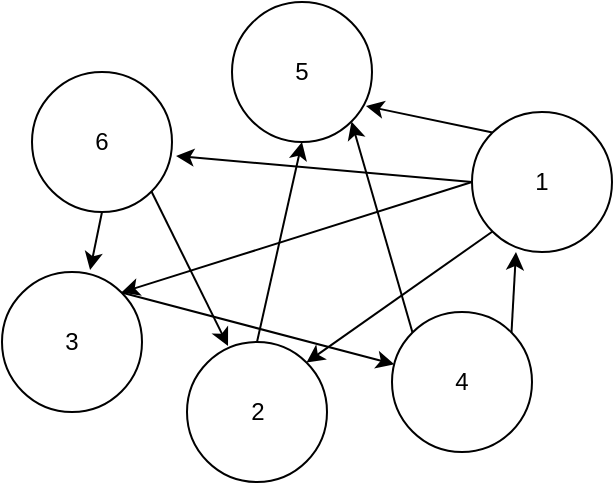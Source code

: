 <mxfile version="12.2.4"><diagram id="IVFqVV-wzUgree9NVeZZ"><mxGraphModel dx="629" dy="262" grid="1" gridSize="10" guides="1" tooltips="1" connect="1" arrows="1" fold="1" page="1" pageScale="1" pageWidth="850" pageHeight="1100" math="0" shadow="0"><root><mxCell id="0"/><mxCell id="1" parent="0"/><mxCell id="8" style="rounded=0;orthogonalLoop=1;jettySize=auto;html=1;exitX=1;exitY=1;exitDx=0;exitDy=0;entryX=0.293;entryY=0.029;entryDx=0;entryDy=0;entryPerimeter=0;" edge="1" parent="1" source="2" target="4"><mxGeometry relative="1" as="geometry"/></mxCell><mxCell id="15" style="edgeStyle=none;rounded=0;orthogonalLoop=1;jettySize=auto;html=1;exitX=0.5;exitY=1;exitDx=0;exitDy=0;entryX=0.629;entryY=-0.014;entryDx=0;entryDy=0;entryPerimeter=0;" edge="1" parent="1" source="2" target="5"><mxGeometry relative="1" as="geometry"/></mxCell><mxCell id="2" value="6" style="ellipse;whiteSpace=wrap;html=1;" vertex="1" parent="1"><mxGeometry x="80" y="60" width="70" height="70" as="geometry"/></mxCell><mxCell id="10" style="edgeStyle=none;rounded=0;orthogonalLoop=1;jettySize=auto;html=1;exitX=0;exitY=0;exitDx=0;exitDy=0;entryX=0.957;entryY=0.743;entryDx=0;entryDy=0;entryPerimeter=0;" edge="1" parent="1" source="3" target="7"><mxGeometry relative="1" as="geometry"/></mxCell><mxCell id="12" style="edgeStyle=none;rounded=0;orthogonalLoop=1;jettySize=auto;html=1;exitX=0;exitY=0.5;exitDx=0;exitDy=0;entryX=1;entryY=0;entryDx=0;entryDy=0;" edge="1" parent="1" source="3" target="5"><mxGeometry relative="1" as="geometry"/></mxCell><mxCell id="14" style="edgeStyle=none;rounded=0;orthogonalLoop=1;jettySize=auto;html=1;exitX=0;exitY=0.5;exitDx=0;exitDy=0;entryX=1.029;entryY=0.6;entryDx=0;entryDy=0;entryPerimeter=0;" edge="1" parent="1" source="3" target="2"><mxGeometry relative="1" as="geometry"/></mxCell><mxCell id="16" style="edgeStyle=none;rounded=0;orthogonalLoop=1;jettySize=auto;html=1;exitX=0;exitY=1;exitDx=0;exitDy=0;entryX=1;entryY=0;entryDx=0;entryDy=0;" edge="1" parent="1" source="3" target="4"><mxGeometry relative="1" as="geometry"/></mxCell><mxCell id="3" value="1" style="ellipse;whiteSpace=wrap;html=1;" vertex="1" parent="1"><mxGeometry x="300" y="80" width="70" height="70" as="geometry"/></mxCell><mxCell id="11" style="edgeStyle=none;rounded=0;orthogonalLoop=1;jettySize=auto;html=1;exitX=0.5;exitY=0;exitDx=0;exitDy=0;entryX=0.5;entryY=1;entryDx=0;entryDy=0;" edge="1" parent="1" source="4" target="7"><mxGeometry relative="1" as="geometry"/></mxCell><mxCell id="4" value="2" style="ellipse;whiteSpace=wrap;html=1;" vertex="1" parent="1"><mxGeometry x="157.5" y="195" width="70" height="70" as="geometry"/></mxCell><mxCell id="9" style="edgeStyle=none;rounded=0;orthogonalLoop=1;jettySize=auto;html=1;exitX=1;exitY=0;exitDx=0;exitDy=0;" edge="1" parent="1" source="5" target="6"><mxGeometry relative="1" as="geometry"/></mxCell><mxCell id="5" value="3" style="ellipse;whiteSpace=wrap;html=1;" vertex="1" parent="1"><mxGeometry x="65" y="160" width="70" height="70" as="geometry"/></mxCell><mxCell id="13" style="edgeStyle=none;rounded=0;orthogonalLoop=1;jettySize=auto;html=1;exitX=1;exitY=0;exitDx=0;exitDy=0;entryX=0.314;entryY=1;entryDx=0;entryDy=0;entryPerimeter=0;" edge="1" parent="1" source="6" target="3"><mxGeometry relative="1" as="geometry"/></mxCell><mxCell id="17" style="edgeStyle=none;rounded=0;orthogonalLoop=1;jettySize=auto;html=1;exitX=0;exitY=0;exitDx=0;exitDy=0;entryX=1;entryY=1;entryDx=0;entryDy=0;" edge="1" parent="1" source="6" target="7"><mxGeometry relative="1" as="geometry"/></mxCell><mxCell id="6" value="4" style="ellipse;whiteSpace=wrap;html=1;" vertex="1" parent="1"><mxGeometry x="260" y="180" width="70" height="70" as="geometry"/></mxCell><mxCell id="7" value="5" style="ellipse;whiteSpace=wrap;html=1;" vertex="1" parent="1"><mxGeometry x="180" y="25" width="70" height="70" as="geometry"/></mxCell></root></mxGraphModel></diagram></mxfile>